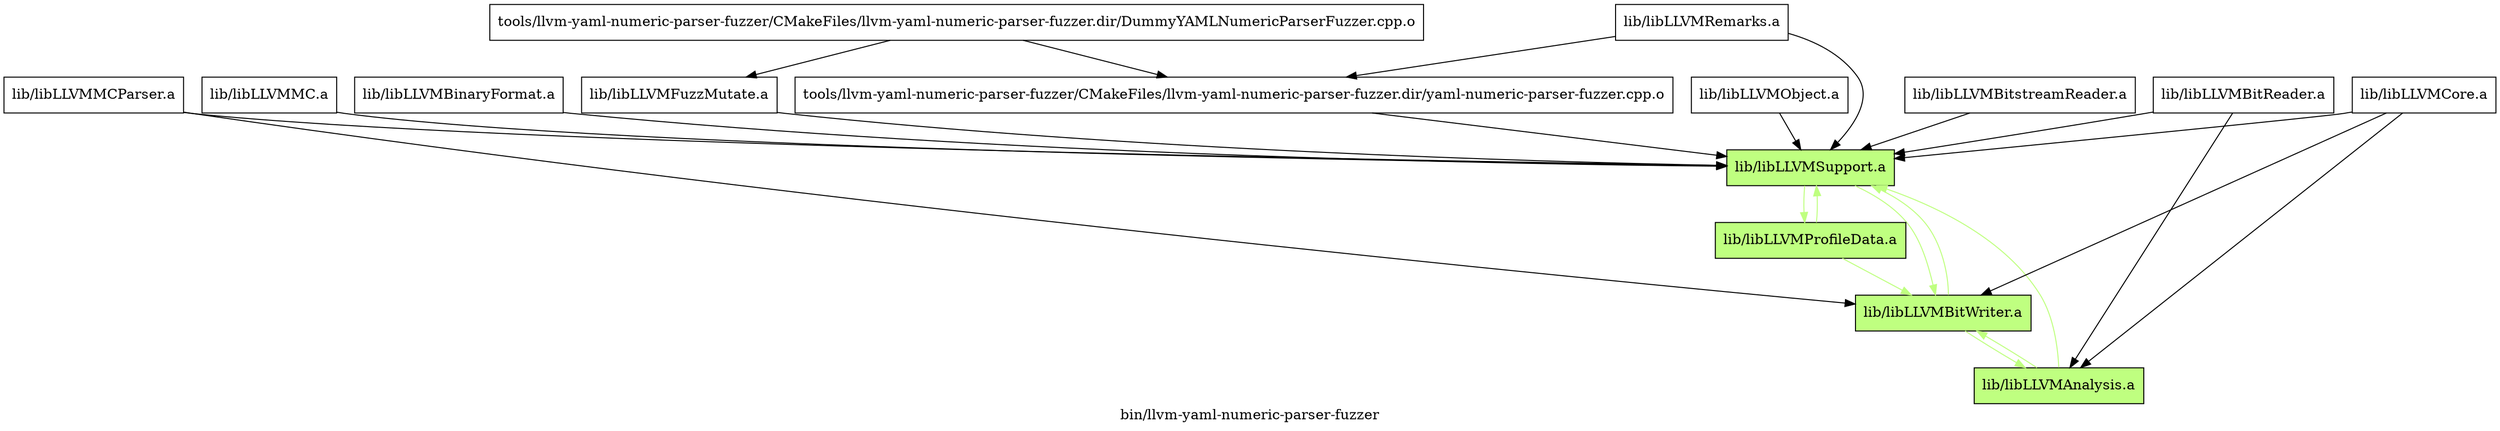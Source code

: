 digraph "bin/llvm-yaml-numeric-parser-fuzzer" {
	label="bin/llvm-yaml-numeric-parser-fuzzer";

	Node0x55a673d74748 [shape=record,shape=record,label="{tools/llvm-yaml-numeric-parser-fuzzer/CMakeFiles/llvm-yaml-numeric-parser-fuzzer.dir/DummyYAMLNumericParserFuzzer.cpp.o}"];
	Node0x55a673d74748 -> Node0x55a673d74518;
	Node0x55a673d74748 -> Node0x55a673d7c4e8;
	Node0x55a673d74518 [shape=record,shape=record,label="{tools/llvm-yaml-numeric-parser-fuzzer/CMakeFiles/llvm-yaml-numeric-parser-fuzzer.dir/yaml-numeric-parser-fuzzer.cpp.o}"];
	Node0x55a673d74518 -> Node0x55a673d7c9e8;
	Node0x55a673d7c4e8 [shape=record,shape=record,label="{lib/libLLVMFuzzMutate.a}"];
	Node0x55a673d7c4e8 -> Node0x55a673d7c9e8;
	Node0x55a673d7c9e8 [shape=record,shape=record,style=filled,fillcolor="0.250000 0.5 1",label="{lib/libLLVMSupport.a}"];
	Node0x55a673d7c9e8 -> Node0x55a673d7bfe8[color="0.250000 0.5 1"];
	Node0x55a673d7c9e8 -> Node0x55a673d783e8[color="0.250000 0.5 1"];
	Node0x55a673d7bfe8 [shape=record,shape=record,style=filled,fillcolor="0.250000 0.5 1",label="{lib/libLLVMBitWriter.a}"];
	Node0x55a673d7bfe8 -> Node0x55a673d7c9e8[color="0.250000 0.5 1"];
	Node0x55a673d7bfe8 -> Node0x55a673d76ae8[color="0.250000 0.5 1"];
	Node0x55a673d76ae8 [shape=record,shape=record,style=filled,fillcolor="0.250000 0.5 1",label="{lib/libLLVMAnalysis.a}"];
	Node0x55a673d76ae8 -> Node0x55a673d7c9e8[color="0.250000 0.5 1"];
	Node0x55a673d76ae8 -> Node0x55a673d7bfe8[color="0.250000 0.5 1"];
	Node0x55a673d76fe8 [shape=record,shape=record,label="{lib/libLLVMObject.a}"];
	Node0x55a673d76fe8 -> Node0x55a673d7c9e8;
	Node0x55a673d774e8 [shape=record,shape=record,label="{lib/libLLVMBitReader.a}"];
	Node0x55a673d774e8 -> Node0x55a673d7c9e8;
	Node0x55a673d774e8 -> Node0x55a673d76ae8;
	Node0x55a673d779e8 [shape=record,shape=record,label="{lib/libLLVMMCParser.a}"];
	Node0x55a673d779e8 -> Node0x55a673d7c9e8;
	Node0x55a673d779e8 -> Node0x55a673d7bfe8;
	Node0x55a673d783e8 [shape=record,shape=record,style=filled,fillcolor="0.250000 0.5 1",label="{lib/libLLVMProfileData.a}"];
	Node0x55a673d783e8 -> Node0x55a673d7c9e8[color="0.250000 0.5 1"];
	Node0x55a673d783e8 -> Node0x55a673d7bfe8[color="0.250000 0.5 1"];
	Node0x55a673d738e8 [shape=record,shape=record,label="{lib/libLLVMCore.a}"];
	Node0x55a673d738e8 -> Node0x55a673d7c9e8;
	Node0x55a673d738e8 -> Node0x55a673d76ae8;
	Node0x55a673d738e8 -> Node0x55a673d7bfe8;
	Node0x55a673d736b8 [shape=record,shape=record,label="{lib/libLLVMRemarks.a}"];
	Node0x55a673d736b8 -> Node0x55a673d7c9e8;
	Node0x55a673d736b8 -> Node0x55a673d74518;
	Node0x55a673d74568 [shape=record,shape=record,label="{lib/libLLVMBitstreamReader.a}"];
	Node0x55a673d74568 -> Node0x55a673d7c9e8;
	Node0x55a673d74158 [shape=record,shape=record,label="{lib/libLLVMMC.a}"];
	Node0x55a673d74158 -> Node0x55a673d7c9e8;
	Node0x55a673d74f68 [shape=record,shape=record,label="{lib/libLLVMBinaryFormat.a}"];
	Node0x55a673d74f68 -> Node0x55a673d7c9e8;
}
